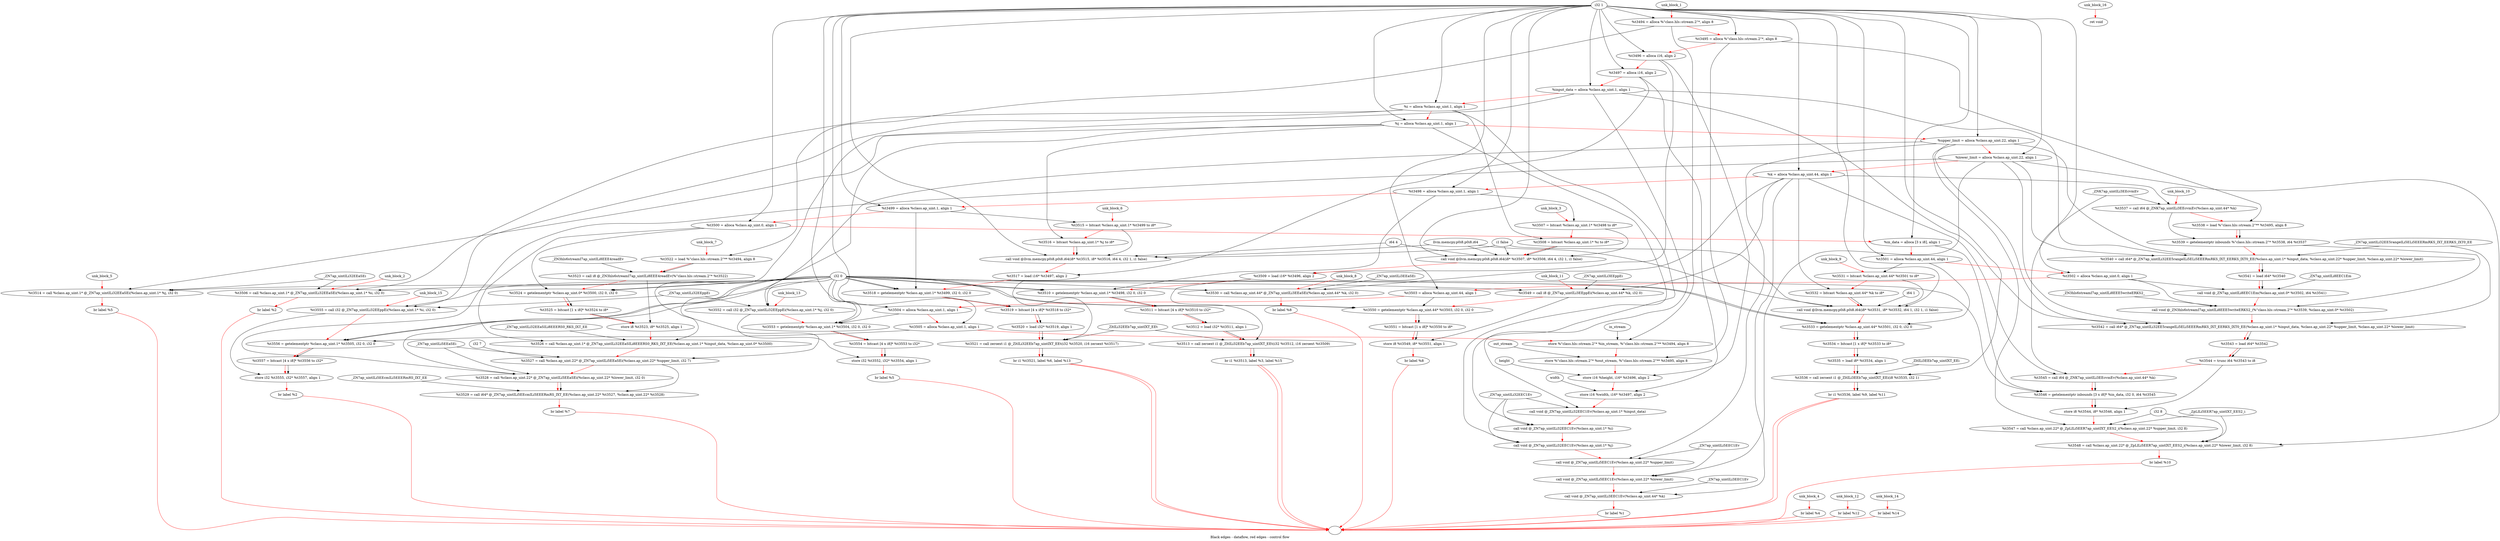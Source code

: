 digraph G {
compound=true
label="Black edges - dataflow, red edges - control flow"
"t3494" [label="  %t3494 = alloca %\"class.hls::stream.2\"*, align 8"]
"t3495" [label="  %t3495 = alloca %\"class.hls::stream.2\"*, align 8"]
"t3496" [label="  %t3496 = alloca i16, align 2"]
"t3497" [label="  %t3497 = alloca i16, align 2"]
"input_data" [label="  %input_data = alloca %class.ap_uint.1, align 1"]
"i" [label="  %i = alloca %class.ap_uint.1, align 1"]
"j" [label="  %j = alloca %class.ap_uint.1, align 1"]
"upper_limit" [label="  %upper_limit = alloca %class.ap_uint.22, align 1"]
"lower_limit" [label="  %lower_limit = alloca %class.ap_uint.22, align 1"]
"k" [label="  %k = alloca %class.ap_uint.44, align 1"]
"t3498" [label="  %t3498 = alloca %class.ap_uint.1, align 1"]
"t3499" [label="  %t3499 = alloca %class.ap_uint.1, align 1"]
"t3500" [label="  %t3500 = alloca %class.ap_uint.0, align 1"]
"in_data" [label="  %in_data = alloca [3 x i8], align 1"]
"t3501" [label="  %t3501 = alloca %class.ap_uint.44, align 1"]
"t3502" [label="  %t3502 = alloca %class.ap_uint.0, align 1"]
"t3503" [label="  %t3503 = alloca %class.ap_uint.44, align 1"]
"t3504" [label="  %t3504 = alloca %class.ap_uint.1, align 1"]
"t3505" [label="  %t3505 = alloca %class.ap_uint.1, align 1"]
"_1" [label="  store %\"class.hls::stream.2\"* %in_stream, %\"class.hls::stream.2\"** %t3494, align 8"]
"_2" [label="  store %\"class.hls::stream.2\"* %out_stream, %\"class.hls::stream.2\"** %t3495, align 8"]
"_3" [label="  store i16 %height, i16* %t3496, align 2"]
"_4" [label="  store i16 %width, i16* %t3497, align 2"]
"_5" [label="  call void @_ZN7ap_uintILi32EEC1Ev(%class.ap_uint.1* %input_data)"]
"_6" [label="  call void @_ZN7ap_uintILi32EEC1Ev(%class.ap_uint.1* %i)"]
"_7" [label="  call void @_ZN7ap_uintILi32EEC1Ev(%class.ap_uint.1* %j)"]
"_8" [label="  call void @_ZN7ap_uintILi5EEC1Ev(%class.ap_uint.22* %upper_limit)"]
"_9" [label="  call void @_ZN7ap_uintILi5EEC1Ev(%class.ap_uint.22* %lower_limit)"]
"_10" [label="  call void @_ZN7ap_uintILi3EEC1Ev(%class.ap_uint.44* %k)"]
"_11" [label="  br label %1"]
"unk_block_1" -> "t3494"[color=red]
"i32 1" -> "t3494"
"t3494" -> "t3495"[color=red weight=2]
"i32 1" -> "t3495"
"t3495" -> "t3496"[color=red weight=2]
"i32 1" -> "t3496"
"t3496" -> "t3497"[color=red weight=2]
"i32 1" -> "t3497"
"t3497" -> "input_data"[color=red weight=2]
"i32 1" -> "input_data"
"input_data" -> "i"[color=red weight=2]
"i32 1" -> "i"
"i" -> "j"[color=red weight=2]
"i32 1" -> "j"
"j" -> "upper_limit"[color=red weight=2]
"i32 1" -> "upper_limit"
"upper_limit" -> "lower_limit"[color=red weight=2]
"i32 1" -> "lower_limit"
"lower_limit" -> "k"[color=red weight=2]
"i32 1" -> "k"
"k" -> "t3498"[color=red weight=2]
"i32 1" -> "t3498"
"t3498" -> "t3499"[color=red weight=2]
"i32 1" -> "t3499"
"t3499" -> "t3500"[color=red weight=2]
"i32 1" -> "t3500"
"t3500" -> "in_data"[color=red weight=2]
"i32 1" -> "in_data"
"in_data" -> "t3501"[color=red weight=2]
"i32 1" -> "t3501"
"t3501" -> "t3502"[color=red weight=2]
"i32 1" -> "t3502"
"t3502" -> "t3503"[color=red weight=2]
"i32 1" -> "t3503"
"t3503" -> "t3504"[color=red weight=2]
"i32 1" -> "t3504"
"t3504" -> "t3505"[color=red weight=2]
"i32 1" -> "t3505"
"t3505" -> "_1"[color=red weight=2]
"in_stream" -> "_1"
"t3494" -> "_1"
"_1" -> "_2"[color=red weight=2]
"out_stream" -> "_2"
"t3495" -> "_2"
"_2" -> "_3"[color=red weight=2]
"height" -> "_3"
"t3496" -> "_3"
"_3" -> "_4"[color=red weight=2]
"width" -> "_4"
"t3497" -> "_4"
"_4" -> "_5"[color=red weight=2]
"input_data" -> "_5"
"_ZN7ap_uintILi32EEC1Ev" -> "_5"
"_5" -> "_6"[color=red weight=2]
"i" -> "_6"
"_ZN7ap_uintILi32EEC1Ev" -> "_6"
"_6" -> "_7"[color=red weight=2]
"j" -> "_7"
"_ZN7ap_uintILi32EEC1Ev" -> "_7"
"_7" -> "_8"[color=red weight=2]
"upper_limit" -> "_8"
"_ZN7ap_uintILi5EEC1Ev" -> "_8"
"_8" -> "_9"[color=red weight=2]
"lower_limit" -> "_9"
"_ZN7ap_uintILi5EEC1Ev" -> "_9"
"_9" -> "_10"[color=red weight=2]
"k" -> "_10"
"_ZN7ap_uintILi3EEC1Ev" -> "_10"
"_10" -> "_11"[color=red weight=2]
"_11" -> ""[color=red]

"t3506" [label="  %t3506 = call %class.ap_uint.1* @_ZN7ap_uintILi32EEaSEi(%class.ap_uint.1* %i, i32 0)"]
"_12" [label="  br label %2"]
"unk_block_2" -> "t3506"[color=red]
"i" -> "t3506"
"i32 0" -> "t3506"
"_ZN7ap_uintILi32EEaSEi" -> "t3506"
"t3506" -> "_12"[color=red weight=2]
"_12" -> ""[color=red]

"t3507" [label="  %t3507 = bitcast %class.ap_uint.1* %t3498 to i8*"]
"t3508" [label="  %t3508 = bitcast %class.ap_uint.1* %i to i8*"]
"_13" [label="  call void @llvm.memcpy.p0i8.p0i8.i64(i8* %t3507, i8* %t3508, i64 4, i32 1, i1 false)"]
"t3509" [label="  %t3509 = load i16* %t3496, align 2"]
"t3510" [label="  %t3510 = getelementptr %class.ap_uint.1* %t3498, i32 0, i32 0"]
"t3511" [label="  %t3511 = bitcast [4 x i8]* %t3510 to i32*"]
"t3512" [label="  %t3512 = load i32* %t3511, align 1"]
"t3513" [label="  %t3513 = call zeroext i1 @_ZltILi32EEb7ap_uintIXT_EEt(i32 %t3512, i16 zeroext %t3509)"]
"_14" [label="  br i1 %t3513, label %3, label %15"]
"unk_block_3" -> "t3507"[color=red]
"t3498" -> "t3507"
"t3507" -> "t3508"[color=red weight=2]
"i" -> "t3508"
"t3508" -> "_13"[color=red weight=2]
"t3507" -> "_13"
"t3508" -> "_13"
"i64 4" -> "_13"
"i32 1" -> "_13"
"i1 false" -> "_13"
"llvm.memcpy.p0i8.p0i8.i64" -> "_13"
"_13" -> "t3509"[color=red weight=2]
"t3496" -> "t3509"
"t3509" -> "t3510"[color=red weight=2]
"t3498" -> "t3510"
"i32 0" -> "t3510"
"i32 0" -> "t3510"
"t3510" -> "t3511"[color=red weight=2]
"t3510" -> "t3511"
"t3511" -> "t3512"[color=red weight=2]
"t3511" -> "t3512"
"t3512" -> "t3513"[color=red weight=2]
"t3512" -> "t3513"
"t3509" -> "t3513"
"_ZltILi32EEb7ap_uintIXT_EEt" -> "t3513"
"t3513" -> "_14"[color=red weight=2]
"t3513" -> "_14"
"_14" -> ""[color=red]
"_14" -> ""[color=red]

"_15" [label="  br label %4"]
"unk_block_4" -> "_15"[color=red]
"_15" -> ""[color=red]

"t3514" [label="  %t3514 = call %class.ap_uint.1* @_ZN7ap_uintILi32EEaSEi(%class.ap_uint.1* %j, i32 0)"]
"_16" [label="  br label %5"]
"unk_block_5" -> "t3514"[color=red]
"j" -> "t3514"
"i32 0" -> "t3514"
"_ZN7ap_uintILi32EEaSEi" -> "t3514"
"t3514" -> "_16"[color=red weight=2]
"_16" -> ""[color=red]

"t3515" [label="  %t3515 = bitcast %class.ap_uint.1* %t3499 to i8*"]
"t3516" [label="  %t3516 = bitcast %class.ap_uint.1* %j to i8*"]
"_17" [label="  call void @llvm.memcpy.p0i8.p0i8.i64(i8* %t3515, i8* %t3516, i64 4, i32 1, i1 false)"]
"t3517" [label="  %t3517 = load i16* %t3497, align 2"]
"t3518" [label="  %t3518 = getelementptr %class.ap_uint.1* %t3499, i32 0, i32 0"]
"t3519" [label="  %t3519 = bitcast [4 x i8]* %t3518 to i32*"]
"t3520" [label="  %t3520 = load i32* %t3519, align 1"]
"t3521" [label="  %t3521 = call zeroext i1 @_ZltILi32EEb7ap_uintIXT_EEt(i32 %t3520, i16 zeroext %t3517)"]
"_18" [label="  br i1 %t3521, label %6, label %13"]
"unk_block_6" -> "t3515"[color=red]
"t3499" -> "t3515"
"t3515" -> "t3516"[color=red weight=2]
"j" -> "t3516"
"t3516" -> "_17"[color=red weight=2]
"t3515" -> "_17"
"t3516" -> "_17"
"i64 4" -> "_17"
"i32 1" -> "_17"
"i1 false" -> "_17"
"llvm.memcpy.p0i8.p0i8.i64" -> "_17"
"_17" -> "t3517"[color=red weight=2]
"t3497" -> "t3517"
"t3517" -> "t3518"[color=red weight=2]
"t3499" -> "t3518"
"i32 0" -> "t3518"
"i32 0" -> "t3518"
"t3518" -> "t3519"[color=red weight=2]
"t3518" -> "t3519"
"t3519" -> "t3520"[color=red weight=2]
"t3519" -> "t3520"
"t3520" -> "t3521"[color=red weight=2]
"t3520" -> "t3521"
"t3517" -> "t3521"
"_ZltILi32EEb7ap_uintIXT_EEt" -> "t3521"
"t3521" -> "_18"[color=red weight=2]
"t3521" -> "_18"
"_18" -> ""[color=red]
"_18" -> ""[color=red]

"t3522" [label="  %t3522 = load %\"class.hls::stream.2\"** %t3494, align 8"]
"t3523" [label="  %t3523 = call i8 @_ZN3hls6streamI7ap_uintILi8EEE4readEv(%\"class.hls::stream.2\"* %t3522)"]
"t3524" [label="  %t3524 = getelementptr %class.ap_uint.0* %t3500, i32 0, i32 0"]
"t3525" [label="  %t3525 = bitcast [1 x i8]* %t3524 to i8*"]
"_19" [label="  store i8 %t3523, i8* %t3525, align 1"]
"t3526" [label="  %t3526 = call %class.ap_uint.1* @_ZN7ap_uintILi32EEaSILi8EEERS0_RKS_IXT_EE(%class.ap_uint.1* %input_data, %class.ap_uint.0* %t3500)"]
"t3527" [label="  %t3527 = call %class.ap_uint.22* @_ZN7ap_uintILi5EEaSEi(%class.ap_uint.22* %upper_limit, i32 7)"]
"t3528" [label="  %t3528 = call %class.ap_uint.22* @_ZN7ap_uintILi5EEaSEi(%class.ap_uint.22* %lower_limit, i32 0)"]
"t3529" [label="  %t3529 = call i64* @_ZN7ap_uintILi5EEcmILi5EEERmRS_IXT_EE(%class.ap_uint.22* %t3527, %class.ap_uint.22* %t3528)"]
"_20" [label="  br label %7"]
"unk_block_7" -> "t3522"[color=red]
"t3494" -> "t3522"
"t3522" -> "t3523"[color=red weight=2]
"t3522" -> "t3523"
"_ZN3hls6streamI7ap_uintILi8EEE4readEv" -> "t3523"
"t3523" -> "t3524"[color=red weight=2]
"t3500" -> "t3524"
"i32 0" -> "t3524"
"i32 0" -> "t3524"
"t3524" -> "t3525"[color=red weight=2]
"t3524" -> "t3525"
"t3525" -> "_19"[color=red weight=2]
"t3523" -> "_19"
"t3525" -> "_19"
"_19" -> "t3526"[color=red weight=2]
"input_data" -> "t3526"
"t3500" -> "t3526"
"_ZN7ap_uintILi32EEaSILi8EEERS0_RKS_IXT_EE" -> "t3526"
"t3526" -> "t3527"[color=red weight=2]
"upper_limit" -> "t3527"
"i32 7" -> "t3527"
"_ZN7ap_uintILi5EEaSEi" -> "t3527"
"t3527" -> "t3528"[color=red weight=2]
"lower_limit" -> "t3528"
"i32 0" -> "t3528"
"_ZN7ap_uintILi5EEaSEi" -> "t3528"
"t3528" -> "t3529"[color=red weight=2]
"t3527" -> "t3529"
"t3528" -> "t3529"
"_ZN7ap_uintILi5EEcmILi5EEERmRS_IXT_EE" -> "t3529"
"t3529" -> "_20"[color=red weight=2]
"_20" -> ""[color=red]

"t3530" [label="  %t3530 = call %class.ap_uint.44* @_ZN7ap_uintILi3EEaSEi(%class.ap_uint.44* %k, i32 0)"]
"_21" [label="  br label %8"]
"unk_block_8" -> "t3530"[color=red]
"k" -> "t3530"
"i32 0" -> "t3530"
"_ZN7ap_uintILi3EEaSEi" -> "t3530"
"t3530" -> "_21"[color=red weight=2]
"_21" -> ""[color=red]

"t3531" [label="  %t3531 = bitcast %class.ap_uint.44* %t3501 to i8*"]
"t3532" [label="  %t3532 = bitcast %class.ap_uint.44* %k to i8*"]
"_22" [label="  call void @llvm.memcpy.p0i8.p0i8.i64(i8* %t3531, i8* %t3532, i64 1, i32 1, i1 false)"]
"t3533" [label="  %t3533 = getelementptr %class.ap_uint.44* %t3501, i32 0, i32 0"]
"t3534" [label="  %t3534 = bitcast [1 x i8]* %t3533 to i8*"]
"t3535" [label="  %t3535 = load i8* %t3534, align 1"]
"t3536" [label="  %t3536 = call zeroext i1 @_ZltILi3EEb7ap_uintIXT_EEi(i8 %t3535, i32 1)"]
"_23" [label="  br i1 %t3536, label %9, label %11"]
"unk_block_9" -> "t3531"[color=red]
"t3501" -> "t3531"
"t3531" -> "t3532"[color=red weight=2]
"k" -> "t3532"
"t3532" -> "_22"[color=red weight=2]
"t3531" -> "_22"
"t3532" -> "_22"
"i64 1" -> "_22"
"i32 1" -> "_22"
"i1 false" -> "_22"
"llvm.memcpy.p0i8.p0i8.i64" -> "_22"
"_22" -> "t3533"[color=red weight=2]
"t3501" -> "t3533"
"i32 0" -> "t3533"
"i32 0" -> "t3533"
"t3533" -> "t3534"[color=red weight=2]
"t3533" -> "t3534"
"t3534" -> "t3535"[color=red weight=2]
"t3534" -> "t3535"
"t3535" -> "t3536"[color=red weight=2]
"t3535" -> "t3536"
"i32 1" -> "t3536"
"_ZltILi3EEb7ap_uintIXT_EEi" -> "t3536"
"t3536" -> "_23"[color=red weight=2]
"t3536" -> "_23"
"_23" -> ""[color=red]
"_23" -> ""[color=red]

"t3537" [label="  %t3537 = call i64 @_ZNK7ap_uintILi3EEcvmEv(%class.ap_uint.44* %k)"]
"t3538" [label="  %t3538 = load %\"class.hls::stream.2\"** %t3495, align 8"]
"t3539" [label="  %t3539 = getelementptr inbounds %\"class.hls::stream.2\"* %t3538, i64 %t3537"]
"t3540" [label="  %t3540 = call i64* @_ZN7ap_uintILi32EE5rangeILi5ELi5EEERmRKS_IXT_EERKS_IXT0_EE(%class.ap_uint.1* %input_data, %class.ap_uint.22* %upper_limit, %class.ap_uint.22* %lower_limit)"]
"t3541" [label="  %t3541 = load i64* %t3540"]
"_24" [label="  call void @_ZN7ap_uintILi8EEC1Em(%class.ap_uint.0* %t3502, i64 %t3541)"]
"_25" [label="  call void @_ZN3hls6streamI7ap_uintILi8EEE5writeERKS2_(%\"class.hls::stream.2\"* %t3539, %class.ap_uint.0* %t3502)"]
"t3542" [label="  %t3542 = call i64* @_ZN7ap_uintILi32EE5rangeILi5ELi5EEERmRKS_IXT_EERKS_IXT0_EE(%class.ap_uint.1* %input_data, %class.ap_uint.22* %upper_limit, %class.ap_uint.22* %lower_limit)"]
"t3543" [label="  %t3543 = load i64* %t3542"]
"t3544" [label="  %t3544 = trunc i64 %t3543 to i8"]
"t3545" [label="  %t3545 = call i64 @_ZNK7ap_uintILi3EEcvmEv(%class.ap_uint.44* %k)"]
"t3546" [label="  %t3546 = getelementptr inbounds [3 x i8]* %in_data, i32 0, i64 %t3545"]
"_26" [label="  store i8 %t3544, i8* %t3546, align 1"]
"t3547" [label="  %t3547 = call %class.ap_uint.22* @_ZpLILi5EER7ap_uintIXT_EES2_i(%class.ap_uint.22* %upper_limit, i32 8)"]
"t3548" [label="  %t3548 = call %class.ap_uint.22* @_ZpLILi5EER7ap_uintIXT_EES2_i(%class.ap_uint.22* %lower_limit, i32 8)"]
"_27" [label="  br label %10"]
"unk_block_10" -> "t3537"[color=red]
"k" -> "t3537"
"_ZNK7ap_uintILi3EEcvmEv" -> "t3537"
"t3537" -> "t3538"[color=red weight=2]
"t3495" -> "t3538"
"t3538" -> "t3539"[color=red weight=2]
"t3538" -> "t3539"
"t3537" -> "t3539"
"t3539" -> "t3540"[color=red weight=2]
"input_data" -> "t3540"
"upper_limit" -> "t3540"
"lower_limit" -> "t3540"
"_ZN7ap_uintILi32EE5rangeILi5ELi5EEERmRKS_IXT_EERKS_IXT0_EE" -> "t3540"
"t3540" -> "t3541"[color=red weight=2]
"t3540" -> "t3541"
"t3541" -> "_24"[color=red weight=2]
"t3502" -> "_24"
"t3541" -> "_24"
"_ZN7ap_uintILi8EEC1Em" -> "_24"
"_24" -> "_25"[color=red weight=2]
"t3539" -> "_25"
"t3502" -> "_25"
"_ZN3hls6streamI7ap_uintILi8EEE5writeERKS2_" -> "_25"
"_25" -> "t3542"[color=red weight=2]
"input_data" -> "t3542"
"upper_limit" -> "t3542"
"lower_limit" -> "t3542"
"_ZN7ap_uintILi32EE5rangeILi5ELi5EEERmRKS_IXT_EERKS_IXT0_EE" -> "t3542"
"t3542" -> "t3543"[color=red weight=2]
"t3542" -> "t3543"
"t3543" -> "t3544"[color=red weight=2]
"t3543" -> "t3544"
"t3544" -> "t3545"[color=red weight=2]
"k" -> "t3545"
"_ZNK7ap_uintILi3EEcvmEv" -> "t3545"
"t3545" -> "t3546"[color=red weight=2]
"in_data" -> "t3546"
"i32 0" -> "t3546"
"t3545" -> "t3546"
"t3546" -> "_26"[color=red weight=2]
"t3544" -> "_26"
"t3546" -> "_26"
"_26" -> "t3547"[color=red weight=2]
"upper_limit" -> "t3547"
"i32 8" -> "t3547"
"_ZpLILi5EER7ap_uintIXT_EES2_i" -> "t3547"
"t3547" -> "t3548"[color=red weight=2]
"lower_limit" -> "t3548"
"i32 8" -> "t3548"
"_ZpLILi5EER7ap_uintIXT_EES2_i" -> "t3548"
"t3548" -> "_27"[color=red weight=2]
"_27" -> ""[color=red]

"t3549" [label="  %t3549 = call i8 @_ZN7ap_uintILi3EEppEi(%class.ap_uint.44* %k, i32 0)"]
"t3550" [label="  %t3550 = getelementptr %class.ap_uint.44* %t3503, i32 0, i32 0"]
"t3551" [label="  %t3551 = bitcast [1 x i8]* %t3550 to i8*"]
"_28" [label="  store i8 %t3549, i8* %t3551, align 1"]
"_29" [label="  br label %8"]
"unk_block_11" -> "t3549"[color=red]
"k" -> "t3549"
"i32 0" -> "t3549"
"_ZN7ap_uintILi3EEppEi" -> "t3549"
"t3549" -> "t3550"[color=red weight=2]
"t3503" -> "t3550"
"i32 0" -> "t3550"
"i32 0" -> "t3550"
"t3550" -> "t3551"[color=red weight=2]
"t3550" -> "t3551"
"t3551" -> "_28"[color=red weight=2]
"t3549" -> "_28"
"t3551" -> "_28"
"_28" -> "_29"[color=red weight=2]
"_29" -> ""[color=red]

"_30" [label="  br label %12"]
"unk_block_12" -> "_30"[color=red]
"_30" -> ""[color=red]

"t3552" [label="  %t3552 = call i32 @_ZN7ap_uintILi32EEppEi(%class.ap_uint.1* %j, i32 0)"]
"t3553" [label="  %t3553 = getelementptr %class.ap_uint.1* %t3504, i32 0, i32 0"]
"t3554" [label="  %t3554 = bitcast [4 x i8]* %t3553 to i32*"]
"_31" [label="  store i32 %t3552, i32* %t3554, align 1"]
"_32" [label="  br label %5"]
"unk_block_13" -> "t3552"[color=red]
"j" -> "t3552"
"i32 0" -> "t3552"
"_ZN7ap_uintILi32EEppEi" -> "t3552"
"t3552" -> "t3553"[color=red weight=2]
"t3504" -> "t3553"
"i32 0" -> "t3553"
"i32 0" -> "t3553"
"t3553" -> "t3554"[color=red weight=2]
"t3553" -> "t3554"
"t3554" -> "_31"[color=red weight=2]
"t3552" -> "_31"
"t3554" -> "_31"
"_31" -> "_32"[color=red weight=2]
"_32" -> ""[color=red]

"_33" [label="  br label %14"]
"unk_block_14" -> "_33"[color=red]
"_33" -> ""[color=red]

"t3555" [label="  %t3555 = call i32 @_ZN7ap_uintILi32EEppEi(%class.ap_uint.1* %i, i32 0)"]
"t3556" [label="  %t3556 = getelementptr %class.ap_uint.1* %t3505, i32 0, i32 0"]
"t3557" [label="  %t3557 = bitcast [4 x i8]* %t3556 to i32*"]
"_34" [label="  store i32 %t3555, i32* %t3557, align 1"]
"_35" [label="  br label %2"]
"unk_block_15" -> "t3555"[color=red]
"i" -> "t3555"
"i32 0" -> "t3555"
"_ZN7ap_uintILi32EEppEi" -> "t3555"
"t3555" -> "t3556"[color=red weight=2]
"t3505" -> "t3556"
"i32 0" -> "t3556"
"i32 0" -> "t3556"
"t3556" -> "t3557"[color=red weight=2]
"t3556" -> "t3557"
"t3557" -> "_34"[color=red weight=2]
"t3555" -> "_34"
"t3557" -> "_34"
"_34" -> "_35"[color=red weight=2]
"_35" -> ""[color=red]

"_36" [label="  ret void"]
"unk_block_16" -> "_36"[color=red]

}
